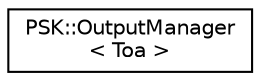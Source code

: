 digraph "Graphical Class Hierarchy"
{
 // INTERACTIVE_SVG=YES
 // LATEX_PDF_SIZE
  edge [fontname="Helvetica",fontsize="10",labelfontname="Helvetica",labelfontsize="10"];
  node [fontname="Helvetica",fontsize="10",shape=record];
  rankdir="LR";
  Node0 [label="PSK::OutputManager\l\< Toa \>",height=0.2,width=0.4,color="black", fillcolor="white", style="filled",URL="$d1/dc3/class_p_s_k_1_1_output_manager.html",tooltip="Container (list) class for OutputAgents."];
}
